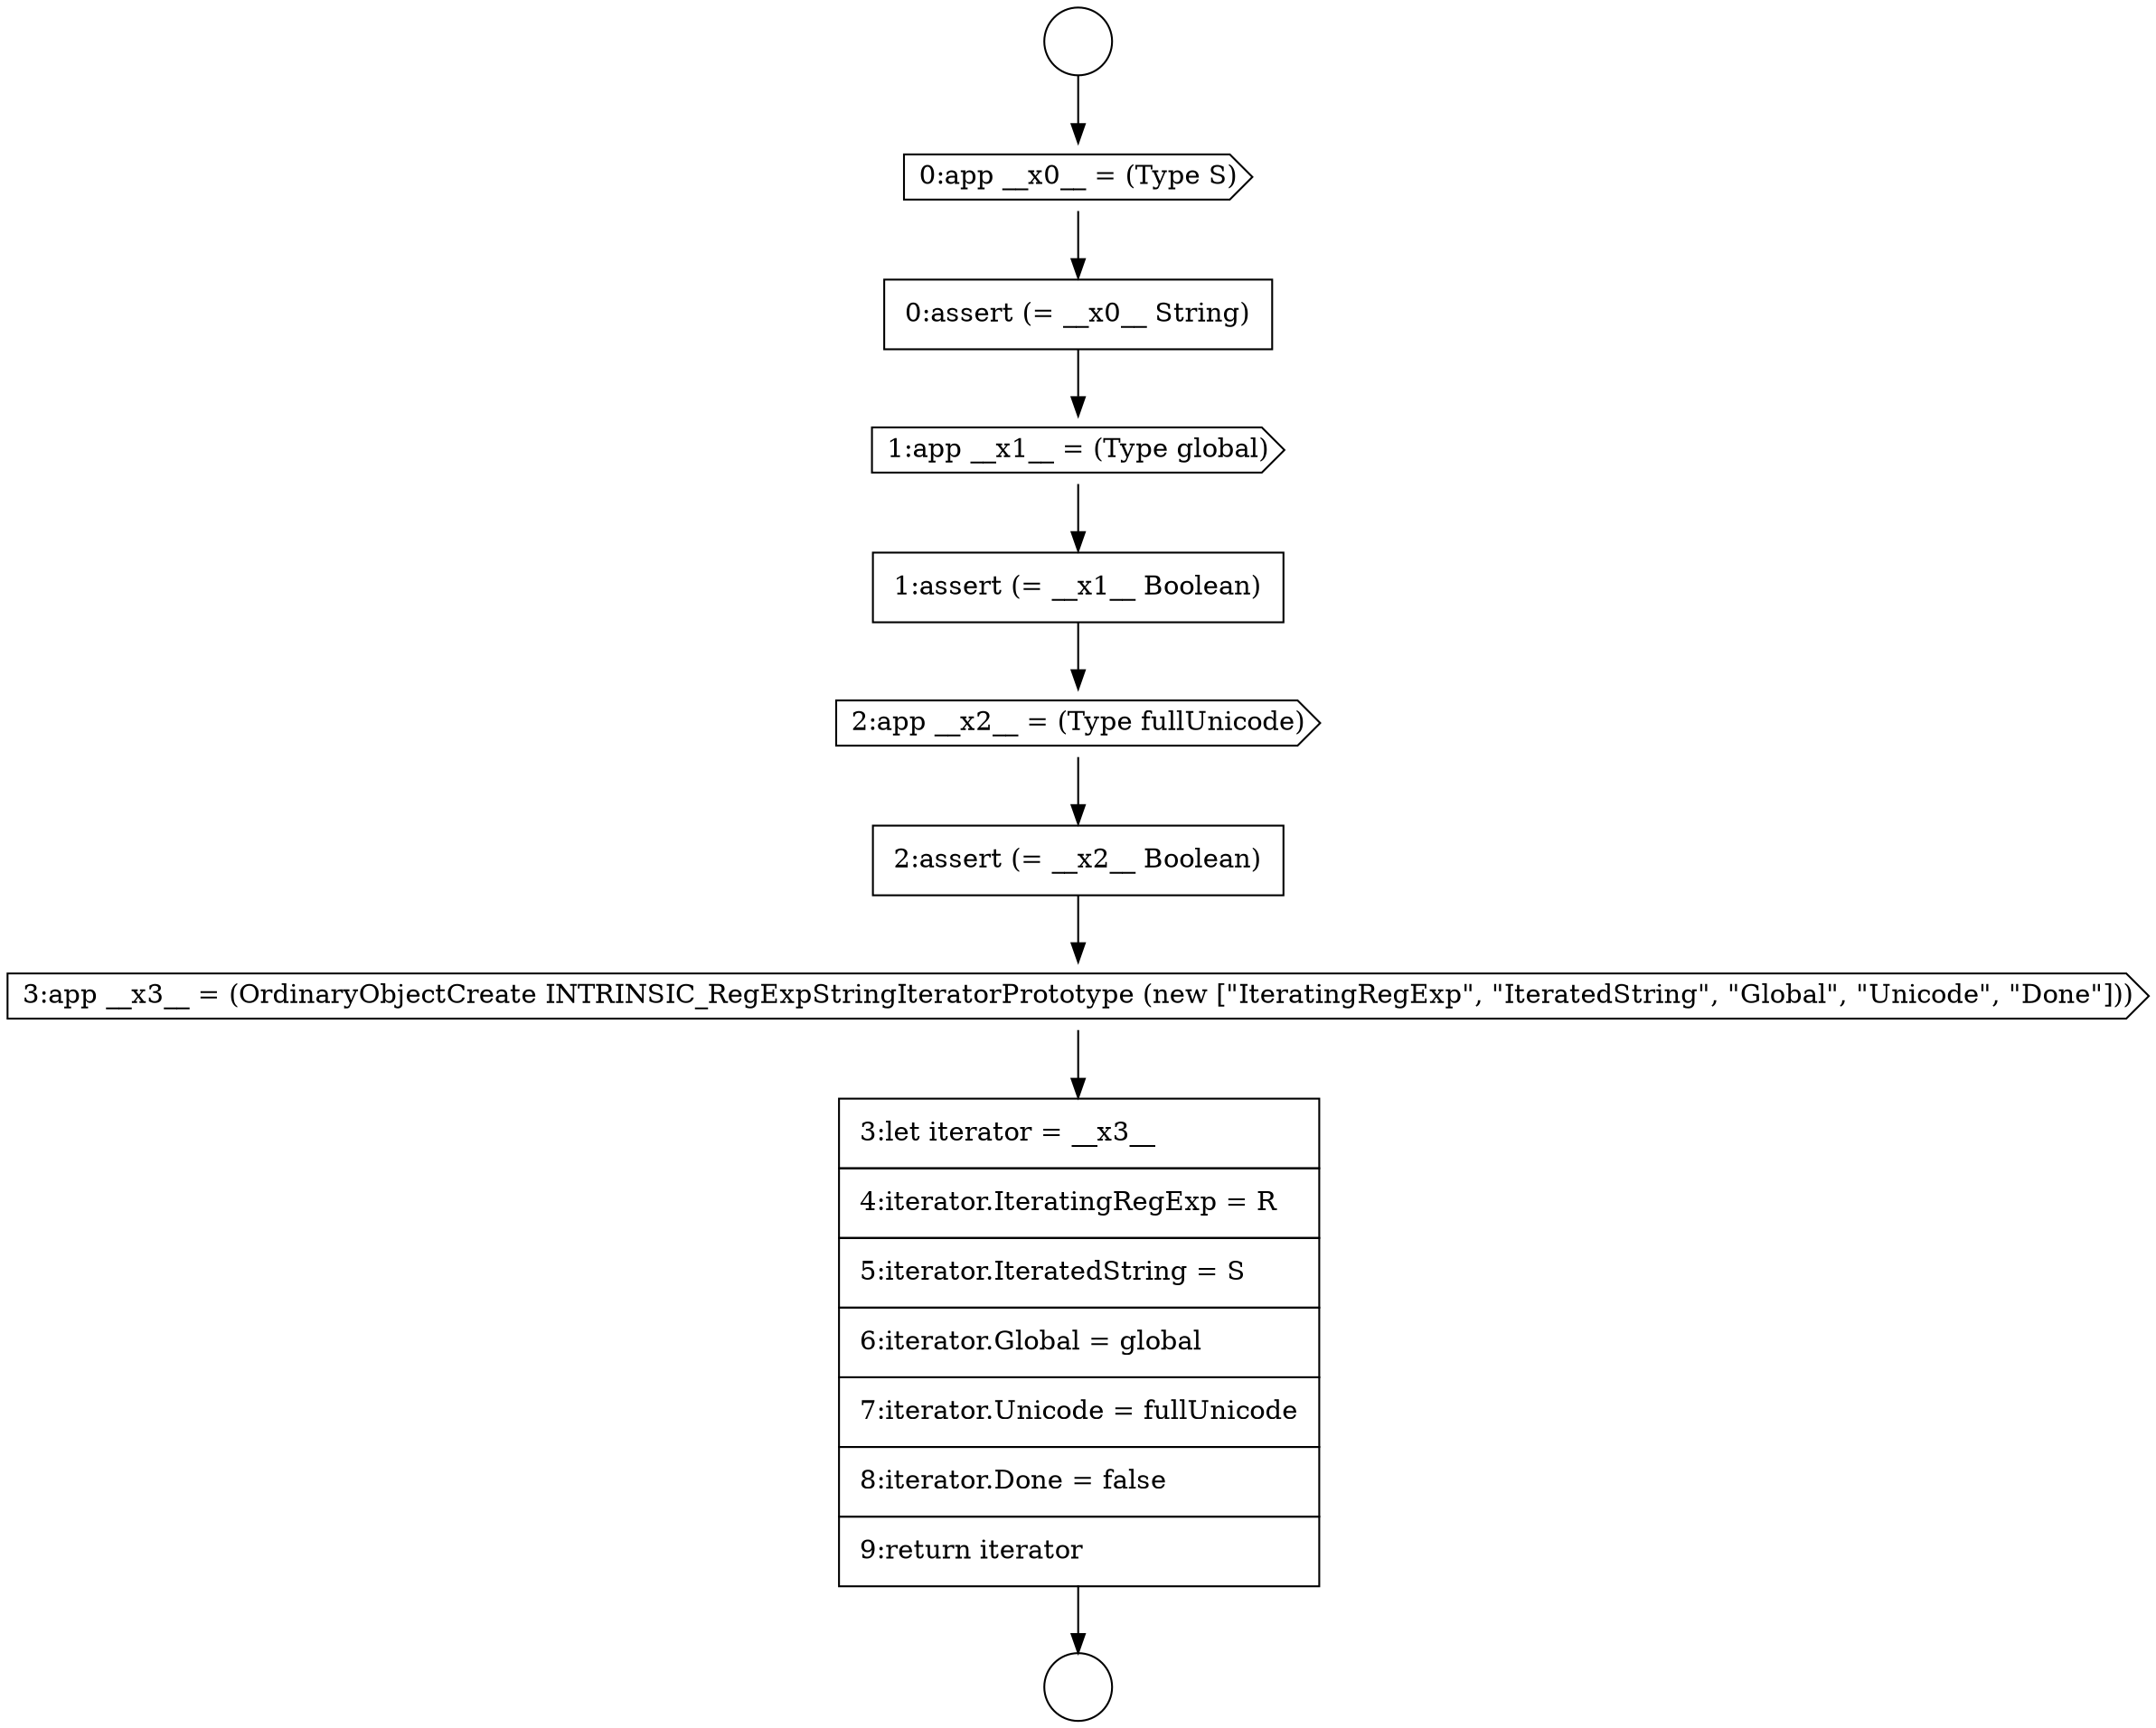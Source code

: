 digraph {
  node14932 [shape=cds, label=<<font color="black">2:app __x2__ = (Type fullUnicode)</font>> color="black" fillcolor="white" style=filled]
  node14927 [shape=circle label=" " color="black" fillcolor="white" style=filled]
  node14926 [shape=circle label=" " color="black" fillcolor="white" style=filled]
  node14929 [shape=none, margin=0, label=<<font color="black">
    <table border="0" cellborder="1" cellspacing="0" cellpadding="10">
      <tr><td align="left">0:assert (= __x0__ String)</td></tr>
    </table>
  </font>> color="black" fillcolor="white" style=filled]
  node14933 [shape=none, margin=0, label=<<font color="black">
    <table border="0" cellborder="1" cellspacing="0" cellpadding="10">
      <tr><td align="left">2:assert (= __x2__ Boolean)</td></tr>
    </table>
  </font>> color="black" fillcolor="white" style=filled]
  node14930 [shape=cds, label=<<font color="black">1:app __x1__ = (Type global)</font>> color="black" fillcolor="white" style=filled]
  node14934 [shape=cds, label=<<font color="black">3:app __x3__ = (OrdinaryObjectCreate INTRINSIC_RegExpStringIteratorPrototype (new [&quot;IteratingRegExp&quot;, &quot;IteratedString&quot;, &quot;Global&quot;, &quot;Unicode&quot;, &quot;Done&quot;]))</font>> color="black" fillcolor="white" style=filled]
  node14931 [shape=none, margin=0, label=<<font color="black">
    <table border="0" cellborder="1" cellspacing="0" cellpadding="10">
      <tr><td align="left">1:assert (= __x1__ Boolean)</td></tr>
    </table>
  </font>> color="black" fillcolor="white" style=filled]
  node14928 [shape=cds, label=<<font color="black">0:app __x0__ = (Type S)</font>> color="black" fillcolor="white" style=filled]
  node14935 [shape=none, margin=0, label=<<font color="black">
    <table border="0" cellborder="1" cellspacing="0" cellpadding="10">
      <tr><td align="left">3:let iterator = __x3__</td></tr>
      <tr><td align="left">4:iterator.IteratingRegExp = R</td></tr>
      <tr><td align="left">5:iterator.IteratedString = S</td></tr>
      <tr><td align="left">6:iterator.Global = global</td></tr>
      <tr><td align="left">7:iterator.Unicode = fullUnicode</td></tr>
      <tr><td align="left">8:iterator.Done = false</td></tr>
      <tr><td align="left">9:return iterator</td></tr>
    </table>
  </font>> color="black" fillcolor="white" style=filled]
  node14926 -> node14928 [ color="black"]
  node14928 -> node14929 [ color="black"]
  node14933 -> node14934 [ color="black"]
  node14929 -> node14930 [ color="black"]
  node14935 -> node14927 [ color="black"]
  node14931 -> node14932 [ color="black"]
  node14934 -> node14935 [ color="black"]
  node14932 -> node14933 [ color="black"]
  node14930 -> node14931 [ color="black"]
}
